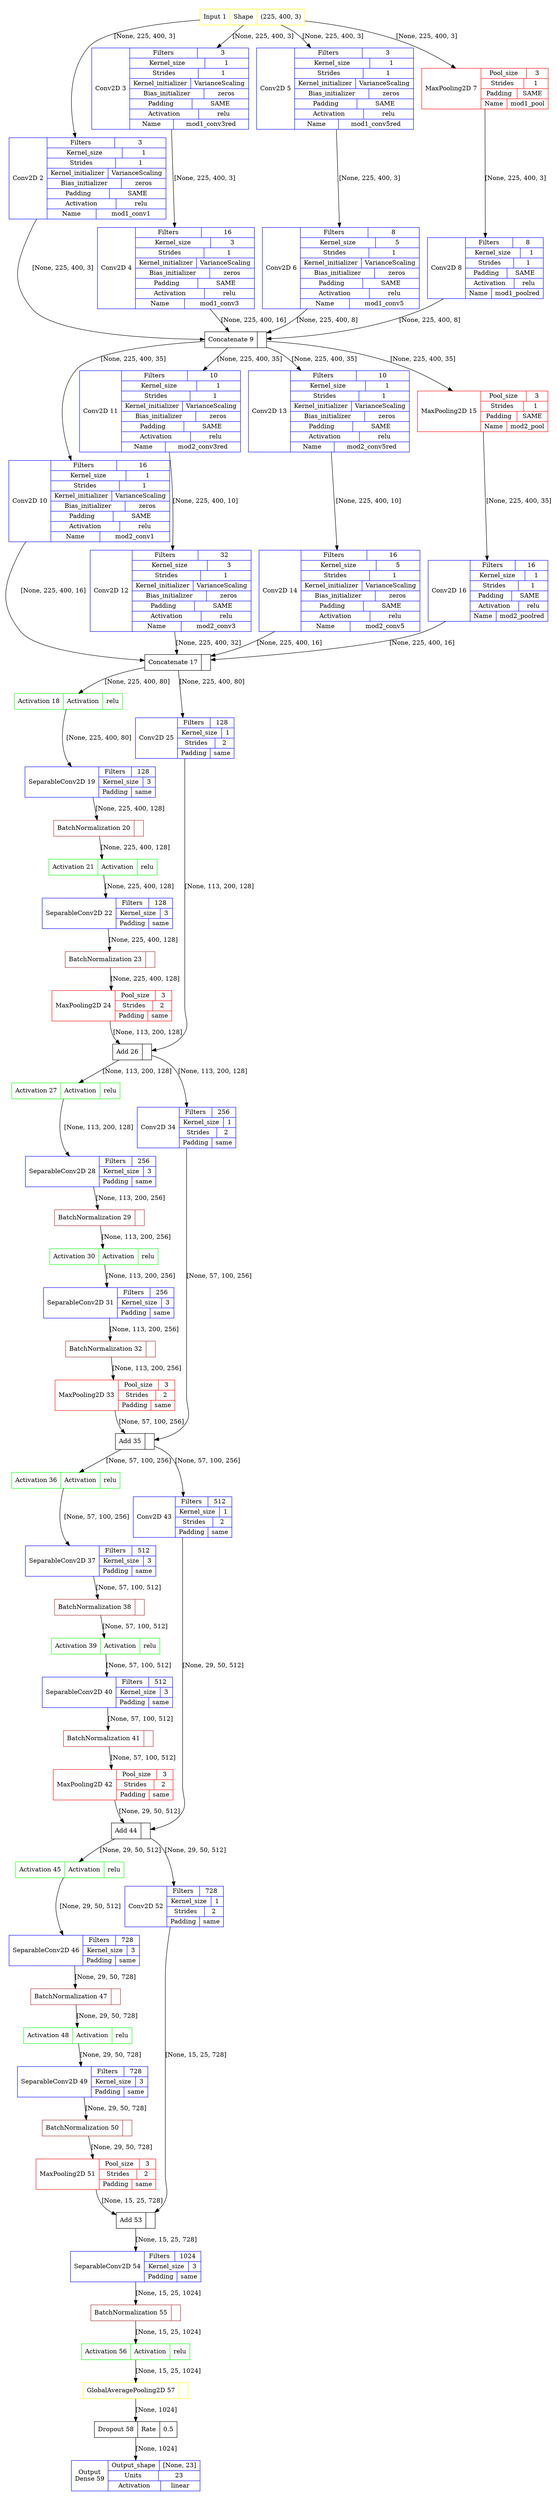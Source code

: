 digraph Main {
	subgraph cluster_60 {
		graph [fillcolor=white peripheries=0 style=filled]
		1 [label="{{Input 1|{{Shape|(225, 400, 3)}}}}" color=yellow fillcolor=white shape=record style=filled]
		1 -> 2 [label="[None, 225, 400, 3]"]
		1 -> 3 [label="[None, 225, 400, 3]"]
		1 -> 5 [label="[None, 225, 400, 3]"]
		1 -> 7 [label="[None, 225, 400, 3]"]
		2 [label="{{Conv2D 2|{{Filters|3} | {Kernel_size|1} | {Strides|1} | {Kernel_initializer|VarianceScaling} | {Bias_initializer|zeros} | {Padding|SAME} | {Activation|relu} | {Name|mod1_conv1}}}}" color=blue fillcolor=white shape=record style=filled]
		2 -> 9 [label="[None, 225, 400, 3]"]
		3 [label="{{Conv2D 3|{{Filters|3} | {Kernel_size|1} | {Strides|1} | {Kernel_initializer|VarianceScaling} | {Bias_initializer|zeros} | {Padding|SAME} | {Activation|relu} | {Name|mod1_conv3red}}}}" color=blue fillcolor=white shape=record style=filled]
		3 -> 4 [label="[None, 225, 400, 3]"]
		4 [label="{{Conv2D 4|{{Filters|16} | {Kernel_size|3} | {Strides|1} | {Kernel_initializer|VarianceScaling} | {Bias_initializer|zeros} | {Padding|SAME} | {Activation|relu} | {Name|mod1_conv3}}}}" color=blue fillcolor=white shape=record style=filled]
		4 -> 9 [label="[None, 225, 400, 16]"]
		5 [label="{{Conv2D 5|{{Filters|3} | {Kernel_size|1} | {Strides|1} | {Kernel_initializer|VarianceScaling} | {Bias_initializer|zeros} | {Padding|SAME} | {Activation|relu} | {Name|mod1_conv5red}}}}" color=blue fillcolor=white shape=record style=filled]
		5 -> 6 [label="[None, 225, 400, 3]"]
		6 [label="{{Conv2D 6|{{Filters|8} | {Kernel_size|5} | {Strides|1} | {Kernel_initializer|VarianceScaling} | {Bias_initializer|zeros} | {Padding|SAME} | {Activation|relu} | {Name|mod1_conv5}}}}" color=blue fillcolor=white shape=record style=filled]
		6 -> 9 [label="[None, 225, 400, 8]"]
		7 [label="{{MaxPooling2D 7|{{Pool_size|3} | {Strides|1} | {Padding|SAME} | {Name|mod1_pool}}}}" color=red fillcolor=white shape=record style=filled]
		7 -> 8 [label="[None, 225, 400, 3]"]
		8 [label="{{Conv2D 8|{{Filters|8} | {Kernel_size|1} | {Strides|1} | {Padding|SAME} | {Activation|relu} | {Name|mod1_poolred}}}}" color=blue fillcolor=white shape=record style=filled]
		8 -> 9 [label="[None, 225, 400, 8]"]
		9 [label="{{Concatenate 9|}}" color=black fillcolor=white shape=record style=filled]
		9 -> 10 [label="[None, 225, 400, 35]"]
		9 -> 11 [label="[None, 225, 400, 35]"]
		9 -> 13 [label="[None, 225, 400, 35]"]
		9 -> 15 [label="[None, 225, 400, 35]"]
		10 [label="{{Conv2D 10|{{Filters|16} | {Kernel_size|1} | {Strides|1} | {Kernel_initializer|VarianceScaling} | {Bias_initializer|zeros} | {Padding|SAME} | {Activation|relu} | {Name|mod2_conv1}}}}" color=blue fillcolor=white shape=record style=filled]
		10 -> 17 [label="[None, 225, 400, 16]"]
		11 [label="{{Conv2D 11|{{Filters|10} | {Kernel_size|1} | {Strides|1} | {Kernel_initializer|VarianceScaling} | {Bias_initializer|zeros} | {Padding|SAME} | {Activation|relu} | {Name|mod2_conv3red}}}}" color=blue fillcolor=white shape=record style=filled]
		11 -> 12 [label="[None, 225, 400, 10]"]
		12 [label="{{Conv2D 12|{{Filters|32} | {Kernel_size|3} | {Strides|1} | {Kernel_initializer|VarianceScaling} | {Bias_initializer|zeros} | {Padding|SAME} | {Activation|relu} | {Name|mod2_conv3}}}}" color=blue fillcolor=white shape=record style=filled]
		12 -> 17 [label="[None, 225, 400, 32]"]
		13 [label="{{Conv2D 13|{{Filters|10} | {Kernel_size|1} | {Strides|1} | {Kernel_initializer|VarianceScaling} | {Bias_initializer|zeros} | {Padding|SAME} | {Activation|relu} | {Name|mod2_conv5red}}}}" color=blue fillcolor=white shape=record style=filled]
		13 -> 14 [label="[None, 225, 400, 10]"]
		14 [label="{{Conv2D 14|{{Filters|16} | {Kernel_size|5} | {Strides|1} | {Kernel_initializer|VarianceScaling} | {Bias_initializer|zeros} | {Padding|SAME} | {Activation|relu} | {Name|mod2_conv5}}}}" color=blue fillcolor=white shape=record style=filled]
		14 -> 17 [label="[None, 225, 400, 16]"]
		15 [label="{{MaxPooling2D 15|{{Pool_size|3} | {Strides|1} | {Padding|SAME} | {Name|mod2_pool}}}}" color=red fillcolor=white shape=record style=filled]
		15 -> 16 [label="[None, 225, 400, 35]"]
		16 [label="{{Conv2D 16|{{Filters|16} | {Kernel_size|1} | {Strides|1} | {Padding|SAME} | {Activation|relu} | {Name|mod2_poolred}}}}" color=blue fillcolor=white shape=record style=filled]
		16 -> 17 [label="[None, 225, 400, 16]"]
		17 [label="{{Concatenate 17|}}" color=black fillcolor=white shape=record style=filled]
		17 -> 18 [label="[None, 225, 400, 80]"]
		17 -> 25 [label="[None, 225, 400, 80]"]
		18 [label="{{Activation 18|{{Activation|relu}}}}" color=green fillcolor=white shape=record style=filled]
		18 -> 19 [label="[None, 225, 400, 80]"]
		19 [label="{{SeparableConv2D 19|{{Filters|128} | {Kernel_size|3} | {Padding|same}}}}" color=blue fillcolor=white shape=record style=filled]
		19 -> 20 [label="[None, 225, 400, 128]"]
		20 [label="{{BatchNormalization 20|{}}}" color=brown fillcolor=white shape=record style=filled]
		20 -> 21 [label="[None, 225, 400, 128]"]
		21 [label="{{Activation 21|{{Activation|relu}}}}" color=green fillcolor=white shape=record style=filled]
		21 -> 22 [label="[None, 225, 400, 128]"]
		22 [label="{{SeparableConv2D 22|{{Filters|128} | {Kernel_size|3} | {Padding|same}}}}" color=blue fillcolor=white shape=record style=filled]
		22 -> 23 [label="[None, 225, 400, 128]"]
		23 [label="{{BatchNormalization 23|{}}}" color=brown fillcolor=white shape=record style=filled]
		23 -> 24 [label="[None, 225, 400, 128]"]
		24 [label="{{MaxPooling2D 24|{{Pool_size|3} | {Strides|2} | {Padding|same}}}}" color=red fillcolor=white shape=record style=filled]
		24 -> 26 [label="[None, 113, 200, 128]"]
		25 [label="{{Conv2D 25|{{Filters|128} | {Kernel_size|1} | {Strides|2} | {Padding|same}}}}" color=blue fillcolor=white shape=record style=filled]
		25 -> 26 [label="[None, 113, 200, 128]"]
		26 [label="{{Add 26|}}" color=black fillcolor=white shape=record style=filled]
		26 -> 27 [label="[None, 113, 200, 128]"]
		26 -> 34 [label="[None, 113, 200, 128]"]
		27 [label="{{Activation 27|{{Activation|relu}}}}" color=green fillcolor=white shape=record style=filled]
		27 -> 28 [label="[None, 113, 200, 128]"]
		28 [label="{{SeparableConv2D 28|{{Filters|256} | {Kernel_size|3} | {Padding|same}}}}" color=blue fillcolor=white shape=record style=filled]
		28 -> 29 [label="[None, 113, 200, 256]"]
		29 [label="{{BatchNormalization 29|{}}}" color=brown fillcolor=white shape=record style=filled]
		29 -> 30 [label="[None, 113, 200, 256]"]
		30 [label="{{Activation 30|{{Activation|relu}}}}" color=green fillcolor=white shape=record style=filled]
		30 -> 31 [label="[None, 113, 200, 256]"]
		31 [label="{{SeparableConv2D 31|{{Filters|256} | {Kernel_size|3} | {Padding|same}}}}" color=blue fillcolor=white shape=record style=filled]
		31 -> 32 [label="[None, 113, 200, 256]"]
		32 [label="{{BatchNormalization 32|{}}}" color=brown fillcolor=white shape=record style=filled]
		32 -> 33 [label="[None, 113, 200, 256]"]
		33 [label="{{MaxPooling2D 33|{{Pool_size|3} | {Strides|2} | {Padding|same}}}}" color=red fillcolor=white shape=record style=filled]
		33 -> 35 [label="[None, 57, 100, 256]"]
		34 [label="{{Conv2D 34|{{Filters|256} | {Kernel_size|1} | {Strides|2} | {Padding|same}}}}" color=blue fillcolor=white shape=record style=filled]
		34 -> 35 [label="[None, 57, 100, 256]"]
		35 [label="{{Add 35|}}" color=black fillcolor=white shape=record style=filled]
		35 -> 36 [label="[None, 57, 100, 256]"]
		35 -> 43 [label="[None, 57, 100, 256]"]
		36 [label="{{Activation 36|{{Activation|relu}}}}" color=green fillcolor=white shape=record style=filled]
		36 -> 37 [label="[None, 57, 100, 256]"]
		37 [label="{{SeparableConv2D 37|{{Filters|512} | {Kernel_size|3} | {Padding|same}}}}" color=blue fillcolor=white shape=record style=filled]
		37 -> 38 [label="[None, 57, 100, 512]"]
		38 [label="{{BatchNormalization 38|{}}}" color=brown fillcolor=white shape=record style=filled]
		38 -> 39 [label="[None, 57, 100, 512]"]
		39 [label="{{Activation 39|{{Activation|relu}}}}" color=green fillcolor=white shape=record style=filled]
		39 -> 40 [label="[None, 57, 100, 512]"]
		40 [label="{{SeparableConv2D 40|{{Filters|512} | {Kernel_size|3} | {Padding|same}}}}" color=blue fillcolor=white shape=record style=filled]
		40 -> 41 [label="[None, 57, 100, 512]"]
		41 [label="{{BatchNormalization 41|{}}}" color=brown fillcolor=white shape=record style=filled]
		41 -> 42 [label="[None, 57, 100, 512]"]
		42 [label="{{MaxPooling2D 42|{{Pool_size|3} | {Strides|2} | {Padding|same}}}}" color=red fillcolor=white shape=record style=filled]
		42 -> 44 [label="[None, 29, 50, 512]"]
		43 [label="{{Conv2D 43|{{Filters|512} | {Kernel_size|1} | {Strides|2} | {Padding|same}}}}" color=blue fillcolor=white shape=record style=filled]
		43 -> 44 [label="[None, 29, 50, 512]"]
		44 [label="{{Add 44|}}" color=black fillcolor=white shape=record style=filled]
		44 -> 45 [label="[None, 29, 50, 512]"]
		44 -> 52 [label="[None, 29, 50, 512]"]
		45 [label="{{Activation 45|{{Activation|relu}}}}" color=green fillcolor=white shape=record style=filled]
		45 -> 46 [label="[None, 29, 50, 512]"]
		46 [label="{{SeparableConv2D 46|{{Filters|728} | {Kernel_size|3} | {Padding|same}}}}" color=blue fillcolor=white shape=record style=filled]
		46 -> 47 [label="[None, 29, 50, 728]"]
		47 [label="{{BatchNormalization 47|{}}}" color=brown fillcolor=white shape=record style=filled]
		47 -> 48 [label="[None, 29, 50, 728]"]
		48 [label="{{Activation 48|{{Activation|relu}}}}" color=green fillcolor=white shape=record style=filled]
		48 -> 49 [label="[None, 29, 50, 728]"]
		49 [label="{{SeparableConv2D 49|{{Filters|728} | {Kernel_size|3} | {Padding|same}}}}" color=blue fillcolor=white shape=record style=filled]
		49 -> 50 [label="[None, 29, 50, 728]"]
		50 [label="{{BatchNormalization 50|{}}}" color=brown fillcolor=white shape=record style=filled]
		50 -> 51 [label="[None, 29, 50, 728]"]
		51 [label="{{MaxPooling2D 51|{{Pool_size|3} | {Strides|2} | {Padding|same}}}}" color=red fillcolor=white shape=record style=filled]
		51 -> 53 [label="[None, 15, 25, 728]"]
		52 [label="{{Conv2D 52|{{Filters|728} | {Kernel_size|1} | {Strides|2} | {Padding|same}}}}" color=blue fillcolor=white shape=record style=filled]
		52 -> 53 [label="[None, 15, 25, 728]"]
		53 [label="{{Add 53|}}" color=black fillcolor=white shape=record style=filled]
		53 -> 54 [label="[None, 15, 25, 728]"]
		54 [label="{{SeparableConv2D 54|{{Filters|1024} | {Kernel_size|3} | {Padding|same}}}}" color=blue fillcolor=white shape=record style=filled]
		54 -> 55 [label="[None, 15, 25, 1024]"]
		55 [label="{{BatchNormalization 55|{}}}" color=brown fillcolor=white shape=record style=filled]
		55 -> 56 [label="[None, 15, 25, 1024]"]
		56 [label="{{Activation 56|{{Activation|relu}}}}" color=green fillcolor=white shape=record style=filled]
		56 -> 57 [label="[None, 15, 25, 1024]"]
		57 [label="{{GlobalAveragePooling2D 57|{}}}" color=yellow fillcolor=white shape=record style=filled]
		57 -> 58 [label="[None, 1024]"]
		58 [label="{{Dropout 58|{{Rate|0.5}}}}" color=black fillcolor=white shape=record style=filled]
		58 -> 59 [label="[None, 1024]"]
		59 [label="{{Output\nDense 59|{{Output_shape|[None, 23]}|{Units|23} | {Activation|linear}}}}" color=blue fillcolor=white shape=record style=filled]
	}
}
